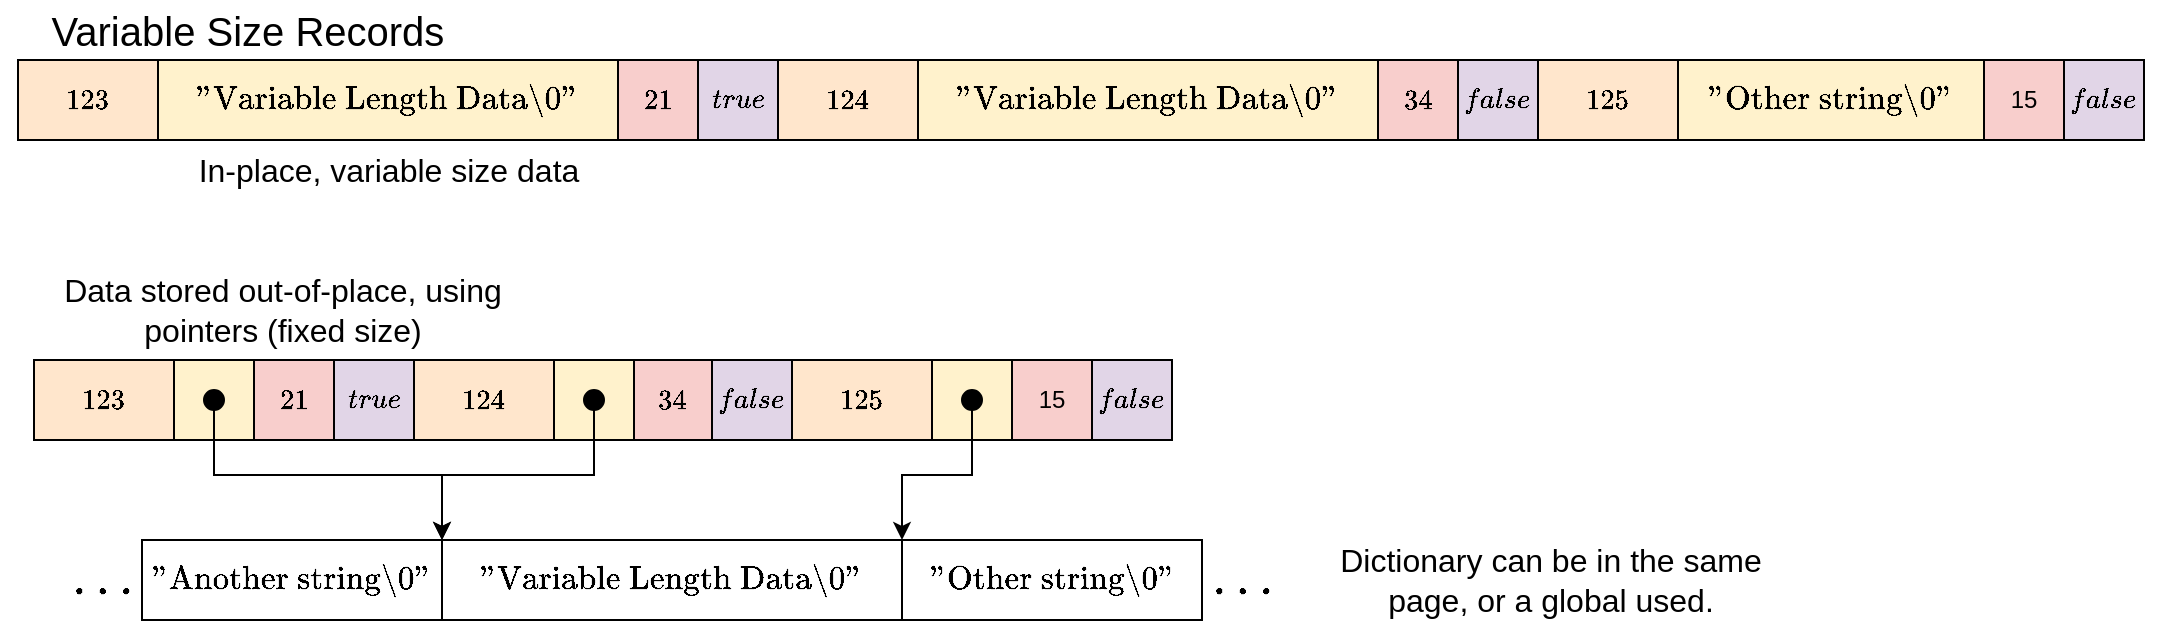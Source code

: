 <mxfile version="20.3.0" type="device"><diagram id="dXagFXUDsKqSVl37eU4C" name="Page-1"><mxGraphModel dx="1348" dy="808" grid="1" gridSize="10" guides="1" tooltips="1" connect="1" arrows="1" fold="1" page="1" pageScale="1" pageWidth="827" pageHeight="1169" math="1" shadow="0"><root><mxCell id="0"/><mxCell id="1" parent="0"/><mxCell id="Q_w2K0rvoMON0jLNbP5g-1" value="$$124$$" style="rounded=0;whiteSpace=wrap;html=1;fillColor=#ffe6cc;strokeColor=#000000;" parent="1" vertex="1"><mxGeometry x="455" y="50" width="70" height="40" as="geometry"/></mxCell><mxCell id="Q_w2K0rvoMON0jLNbP5g-2" value="$$\text{&quot;Variable Length Data\\0&quot;}$$" style="rounded=0;whiteSpace=wrap;html=1;fontSize=14;fillColor=#fff2cc;strokeColor=#000000;" parent="1" vertex="1"><mxGeometry x="525" y="50" width="230" height="40" as="geometry"/></mxCell><mxCell id="Q_w2K0rvoMON0jLNbP5g-3" value="$$34$$" style="rounded=0;whiteSpace=wrap;html=1;fillColor=#f8cecc;strokeColor=#000000;" parent="1" vertex="1"><mxGeometry x="755" y="50" width="40" height="40" as="geometry"/></mxCell><mxCell id="Q_w2K0rvoMON0jLNbP5g-5" value="$$false$$" style="rounded=0;whiteSpace=wrap;html=1;fillColor=#e1d5e7;strokeColor=#000000;" parent="1" vertex="1"><mxGeometry x="795" y="50" width="40" height="40" as="geometry"/></mxCell><mxCell id="Q_w2K0rvoMON0jLNbP5g-15" value="$$123$$" style="rounded=0;whiteSpace=wrap;html=1;fillColor=#ffe6cc;strokeColor=#000000;" parent="1" vertex="1"><mxGeometry x="75" y="50" width="70" height="40" as="geometry"/></mxCell><mxCell id="Q_w2K0rvoMON0jLNbP5g-16" value="$$\text{&quot;Variable Length Data\\0&quot;}$$" style="rounded=0;whiteSpace=wrap;html=1;fontSize=14;fillColor=#fff2cc;strokeColor=#000000;" parent="1" vertex="1"><mxGeometry x="145" y="50" width="230" height="40" as="geometry"/></mxCell><mxCell id="Q_w2K0rvoMON0jLNbP5g-17" value="$$21$$" style="rounded=0;whiteSpace=wrap;html=1;fillColor=#f8cecc;strokeColor=#000000;" parent="1" vertex="1"><mxGeometry x="375" y="50" width="40" height="40" as="geometry"/></mxCell><mxCell id="Q_w2K0rvoMON0jLNbP5g-18" value="$$true$$" style="rounded=0;whiteSpace=wrap;html=1;fillColor=#e1d5e7;strokeColor=#000000;" parent="1" vertex="1"><mxGeometry x="415" y="50" width="40" height="40" as="geometry"/></mxCell><mxCell id="Q_w2K0rvoMON0jLNbP5g-19" value="$$124$$" style="rounded=0;whiteSpace=wrap;html=1;fillColor=#ffe6cc;strokeColor=#000000;" parent="1" vertex="1"><mxGeometry x="273" y="200" width="70" height="40" as="geometry"/></mxCell><mxCell id="Q_w2K0rvoMON0jLNbP5g-21" value="$$34$$" style="rounded=0;whiteSpace=wrap;html=1;fillColor=#f8cecc;strokeColor=#000000;" parent="1" vertex="1"><mxGeometry x="382" y="200" width="40" height="40" as="geometry"/></mxCell><mxCell id="Q_w2K0rvoMON0jLNbP5g-22" value="$$false$$" style="rounded=0;whiteSpace=wrap;html=1;fillColor=#e1d5e7;strokeColor=#000000;" parent="1" vertex="1"><mxGeometry x="422" y="200" width="40" height="40" as="geometry"/></mxCell><mxCell id="Q_w2K0rvoMON0jLNbP5g-23" value="$$123$$" style="rounded=0;whiteSpace=wrap;html=1;fillColor=#ffe6cc;strokeColor=#000000;" parent="1" vertex="1"><mxGeometry x="83" y="200" width="70" height="40" as="geometry"/></mxCell><mxCell id="Q_w2K0rvoMON0jLNbP5g-24" value="$$\text{&quot;Variable Length Data\\0&quot;}$$" style="rounded=0;whiteSpace=wrap;html=1;fontSize=14;" parent="1" vertex="1"><mxGeometry x="287" y="290" width="230" height="40" as="geometry"/></mxCell><mxCell id="Q_w2K0rvoMON0jLNbP5g-25" value="$$21$$" style="rounded=0;whiteSpace=wrap;html=1;fillColor=#f8cecc;strokeColor=#000000;" parent="1" vertex="1"><mxGeometry x="193" y="200" width="40" height="40" as="geometry"/></mxCell><mxCell id="Q_w2K0rvoMON0jLNbP5g-26" value="$$true$$" style="rounded=0;whiteSpace=wrap;html=1;fillColor=#e1d5e7;strokeColor=#000000;" parent="1" vertex="1"><mxGeometry x="233" y="200" width="40" height="40" as="geometry"/></mxCell><mxCell id="Q_w2K0rvoMON0jLNbP5g-27" value="" style="rounded=0;whiteSpace=wrap;html=1;fontSize=14;fillColor=#fff2cc;strokeColor=#000000;" parent="1" vertex="1"><mxGeometry x="153" y="200" width="40" height="40" as="geometry"/></mxCell><mxCell id="Q_w2K0rvoMON0jLNbP5g-28" value="" style="rounded=0;whiteSpace=wrap;html=1;fontSize=14;fillColor=#fff2cc;strokeColor=#000000;" parent="1" vertex="1"><mxGeometry x="343" y="200" width="40" height="40" as="geometry"/></mxCell><mxCell id="Q_w2K0rvoMON0jLNbP5g-31" style="edgeStyle=orthogonalEdgeStyle;rounded=0;orthogonalLoop=1;jettySize=auto;html=1;exitX=0.5;exitY=1;exitDx=0;exitDy=0;entryX=0;entryY=0;entryDx=0;entryDy=0;fontSize=14;" parent="1" source="Q_w2K0rvoMON0jLNbP5g-29" target="Q_w2K0rvoMON0jLNbP5g-24" edge="1"><mxGeometry relative="1" as="geometry"/></mxCell><mxCell id="Q_w2K0rvoMON0jLNbP5g-29" value="" style="ellipse;whiteSpace=wrap;html=1;aspect=fixed;fontSize=14;fillColor=#000000;strokeColor=#000000;" parent="1" vertex="1"><mxGeometry x="168" y="215" width="10" height="10" as="geometry"/></mxCell><mxCell id="Q_w2K0rvoMON0jLNbP5g-32" style="edgeStyle=orthogonalEdgeStyle;rounded=0;orthogonalLoop=1;jettySize=auto;html=1;exitX=0.5;exitY=1;exitDx=0;exitDy=0;entryX=0;entryY=0;entryDx=0;entryDy=0;fontSize=14;" parent="1" source="Q_w2K0rvoMON0jLNbP5g-30" target="Q_w2K0rvoMON0jLNbP5g-24" edge="1"><mxGeometry relative="1" as="geometry"/></mxCell><mxCell id="Q_w2K0rvoMON0jLNbP5g-30" value="" style="ellipse;whiteSpace=wrap;html=1;aspect=fixed;fontSize=14;fillColor=#000000;strokeColor=#000000;" parent="1" vertex="1"><mxGeometry x="358" y="215" width="10" height="10" as="geometry"/></mxCell><mxCell id="Q_w2K0rvoMON0jLNbP5g-33" value="$$\text{&quot;Other string\0&quot;}$$" style="rounded=0;whiteSpace=wrap;html=1;fontSize=14;" parent="1" vertex="1"><mxGeometry x="517" y="290" width="150" height="40" as="geometry"/></mxCell><mxCell id="Q_w2K0rvoMON0jLNbP5g-34" value="$$\text{&quot;Another string\0&quot;}$$" style="rounded=0;whiteSpace=wrap;html=1;fontSize=14;" parent="1" vertex="1"><mxGeometry x="137" y="290" width="150" height="40" as="geometry"/></mxCell><mxCell id="Q_w2K0rvoMON0jLNbP5g-35" value="$$\dots$$" style="text;html=1;strokeColor=none;fillColor=none;align=center;verticalAlign=middle;whiteSpace=wrap;rounded=0;fontSize=22;fontStyle=1" parent="1" vertex="1"><mxGeometry x="97" y="295" width="40" height="30" as="geometry"/></mxCell><mxCell id="Q_w2K0rvoMON0jLNbP5g-36" value="$$\dots$$" style="text;html=1;strokeColor=none;fillColor=none;align=center;verticalAlign=middle;whiteSpace=wrap;rounded=0;fontSize=22;fontStyle=1" parent="1" vertex="1"><mxGeometry x="667" y="295" width="40" height="30" as="geometry"/></mxCell><mxCell id="Q_w2K0rvoMON0jLNbP5g-37" value="Variable Size Records" style="text;html=1;strokeColor=none;fillColor=none;align=center;verticalAlign=middle;whiteSpace=wrap;rounded=0;fontSize=20;" parent="1" vertex="1"><mxGeometry x="75" y="20" width="230" height="30" as="geometry"/></mxCell><mxCell id="Q_w2K0rvoMON0jLNbP5g-39" value="In-place, variable size data" style="text;html=1;strokeColor=none;fillColor=none;align=center;verticalAlign=middle;whiteSpace=wrap;rounded=0;fontSize=16;" parent="1" vertex="1"><mxGeometry x="127.5" y="90" width="265" height="30" as="geometry"/></mxCell><mxCell id="Q_w2K0rvoMON0jLNbP5g-40" value="Data stored out-of-place, using pointers (fixed size)" style="text;html=1;strokeColor=none;fillColor=none;align=center;verticalAlign=middle;whiteSpace=wrap;rounded=0;fontSize=16;" parent="1" vertex="1"><mxGeometry x="75" y="160" width="265" height="30" as="geometry"/></mxCell><mxCell id="Q_w2K0rvoMON0jLNbP5g-41" value="$$125$$" style="rounded=0;whiteSpace=wrap;html=1;fillColor=#ffe6cc;strokeColor=#000000;" parent="1" vertex="1"><mxGeometry x="835" y="50" width="70" height="40" as="geometry"/></mxCell><mxCell id="Q_w2K0rvoMON0jLNbP5g-42" value="$$\text{&quot;Other string\0&quot;}$$" style="rounded=0;whiteSpace=wrap;html=1;fontSize=14;fillColor=#fff2cc;strokeColor=#000000;" parent="1" vertex="1"><mxGeometry x="905" y="50" width="153" height="40" as="geometry"/></mxCell><mxCell id="Q_w2K0rvoMON0jLNbP5g-43" value="15" style="rounded=0;whiteSpace=wrap;html=1;fillColor=#f8cecc;strokeColor=#000000;" parent="1" vertex="1"><mxGeometry x="1058" y="50" width="40" height="40" as="geometry"/></mxCell><mxCell id="Q_w2K0rvoMON0jLNbP5g-44" value="$$false$$" style="rounded=0;whiteSpace=wrap;html=1;fillColor=#e1d5e7;strokeColor=#000000;" parent="1" vertex="1"><mxGeometry x="1098" y="50" width="40" height="40" as="geometry"/></mxCell><mxCell id="Q_w2K0rvoMON0jLNbP5g-45" value="" style="rounded=0;whiteSpace=wrap;html=1;fontSize=14;fillColor=#fff2cc;strokeColor=#000000;" parent="1" vertex="1"><mxGeometry x="532" y="200" width="40" height="40" as="geometry"/></mxCell><mxCell id="Q_w2K0rvoMON0jLNbP5g-51" style="edgeStyle=orthogonalEdgeStyle;rounded=0;orthogonalLoop=1;jettySize=auto;html=1;exitX=0.5;exitY=1;exitDx=0;exitDy=0;entryX=0;entryY=0;entryDx=0;entryDy=0;fontSize=16;" parent="1" source="Q_w2K0rvoMON0jLNbP5g-46" target="Q_w2K0rvoMON0jLNbP5g-33" edge="1"><mxGeometry relative="1" as="geometry"/></mxCell><mxCell id="Q_w2K0rvoMON0jLNbP5g-46" value="" style="ellipse;whiteSpace=wrap;html=1;aspect=fixed;fontSize=14;fillColor=#000000;strokeColor=#000000;" parent="1" vertex="1"><mxGeometry x="547" y="215" width="10" height="10" as="geometry"/></mxCell><mxCell id="Q_w2K0rvoMON0jLNbP5g-47" value="$$125$$" style="rounded=0;whiteSpace=wrap;html=1;fillColor=#ffe6cc;strokeColor=#000000;" parent="1" vertex="1"><mxGeometry x="462" y="200" width="70" height="40" as="geometry"/></mxCell><mxCell id="Q_w2K0rvoMON0jLNbP5g-49" value="15" style="rounded=0;whiteSpace=wrap;html=1;fillColor=#f8cecc;strokeColor=#000000;" parent="1" vertex="1"><mxGeometry x="572" y="200" width="40" height="40" as="geometry"/></mxCell><mxCell id="Q_w2K0rvoMON0jLNbP5g-50" value="$$false$$" style="rounded=0;whiteSpace=wrap;html=1;fillColor=#e1d5e7;strokeColor=#000000;" parent="1" vertex="1"><mxGeometry x="612" y="200" width="40" height="40" as="geometry"/></mxCell><mxCell id="Q_w2K0rvoMON0jLNbP5g-53" value="Dictionary can be in the same page, or a global used." style="text;html=1;strokeColor=none;fillColor=none;align=center;verticalAlign=middle;whiteSpace=wrap;rounded=0;fontSize=16;" parent="1" vertex="1"><mxGeometry x="720" y="295" width="243" height="30" as="geometry"/></mxCell></root></mxGraphModel></diagram></mxfile>